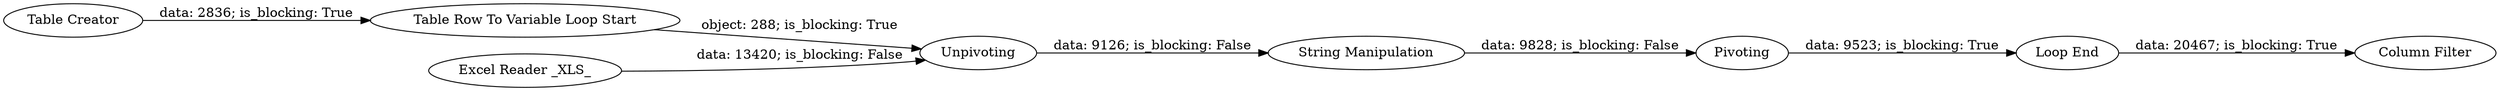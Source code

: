 digraph {
	"8386034398687539678_8" [label="Column Filter"]
	"8386034398687539678_5" [label="Table Creator"]
	"8386034398687539678_2" [label=Unpivoting]
	"8386034398687539678_3" [label=Pivoting]
	"8386034398687539678_6" [label="Table Row To Variable Loop Start"]
	"8386034398687539678_4" [label="String Manipulation"]
	"8386034398687539678_1" [label="Excel Reader _XLS_"]
	"8386034398687539678_7" [label="Loop End"]
	"8386034398687539678_5" -> "8386034398687539678_6" [label="data: 2836; is_blocking: True"]
	"8386034398687539678_4" -> "8386034398687539678_3" [label="data: 9828; is_blocking: False"]
	"8386034398687539678_3" -> "8386034398687539678_7" [label="data: 9523; is_blocking: True"]
	"8386034398687539678_2" -> "8386034398687539678_4" [label="data: 9126; is_blocking: False"]
	"8386034398687539678_6" -> "8386034398687539678_2" [label="object: 288; is_blocking: True"]
	"8386034398687539678_7" -> "8386034398687539678_8" [label="data: 20467; is_blocking: True"]
	"8386034398687539678_1" -> "8386034398687539678_2" [label="data: 13420; is_blocking: False"]
	rankdir=LR
}
